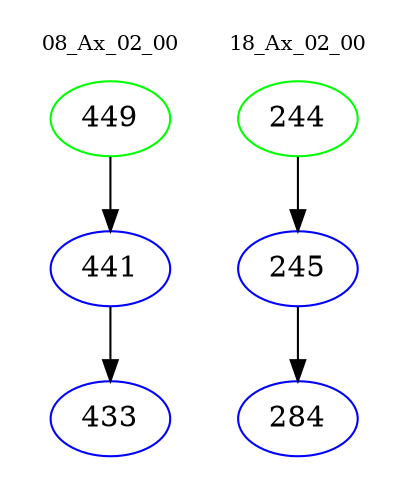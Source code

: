 digraph{
subgraph cluster_0 {
color = white
label = "08_Ax_02_00";
fontsize=10;
T0_449 [label="449", color="green"]
T0_449 -> T0_441 [color="black"]
T0_441 [label="441", color="blue"]
T0_441 -> T0_433 [color="black"]
T0_433 [label="433", color="blue"]
}
subgraph cluster_1 {
color = white
label = "18_Ax_02_00";
fontsize=10;
T1_244 [label="244", color="green"]
T1_244 -> T1_245 [color="black"]
T1_245 [label="245", color="blue"]
T1_245 -> T1_284 [color="black"]
T1_284 [label="284", color="blue"]
}
}
